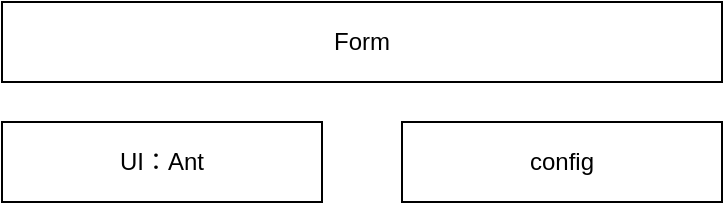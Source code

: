 <mxfile version="13.5.1" type="device" pages="4"><diagram id="xkU3e0aQO9ldfEydYXU0" name="石器时代"><mxGraphModel dx="1412" dy="774" grid="1" gridSize="10" guides="1" tooltips="1" connect="1" arrows="1" fold="1" page="1" pageScale="1" pageWidth="827" pageHeight="1169" math="0" shadow="0"><root><mxCell id="0"/><mxCell id="1" parent="0"/><mxCell id="-Vu8YWI_Y_URsqGdmSTC-1" value="UI：Ant" style="rounded=0;whiteSpace=wrap;html=1;" parent="1" vertex="1"><mxGeometry x="240" y="180" width="160" height="40" as="geometry"/></mxCell><mxCell id="-Vu8YWI_Y_URsqGdmSTC-2" value="Form" style="rounded=0;whiteSpace=wrap;html=1;" parent="1" vertex="1"><mxGeometry x="240" y="120" width="360" height="40" as="geometry"/></mxCell><mxCell id="-Vu8YWI_Y_URsqGdmSTC-3" value="config" style="rounded=0;whiteSpace=wrap;html=1;" parent="1" vertex="1"><mxGeometry x="440" y="180" width="160" height="40" as="geometry"/></mxCell></root></mxGraphModel></diagram><diagram id="Eoz73j2z31HzlSoRCe2x" name="工业时代"><mxGraphModel dx="1412" dy="774" grid="1" gridSize="10" guides="1" tooltips="1" connect="1" arrows="1" fold="1" page="1" pageScale="1" pageWidth="827" pageHeight="1169" math="0" shadow="0"><root><mxCell id="q7L3DH_kADS9RCYx1ohc-0"/><mxCell id="q7L3DH_kADS9RCYx1ohc-1" parent="q7L3DH_kADS9RCYx1ohc-0"/><mxCell id="xdeERWeUfWmktWyefoi8-0" value="UI" style="rounded=0;whiteSpace=wrap;html=1;" parent="q7L3DH_kADS9RCYx1ohc-1" vertex="1"><mxGeometry x="240" y="180" width="260" height="40" as="geometry"/></mxCell><mxCell id="BzsT4eHCyV9L0y-XU1ZH-0" style="edgeStyle=orthogonalEdgeStyle;rounded=0;orthogonalLoop=1;jettySize=auto;html=1;exitX=0.25;exitY=1;exitDx=0;exitDy=0;entryX=0.423;entryY=0.025;entryDx=0;entryDy=0;entryPerimeter=0;" parent="q7L3DH_kADS9RCYx1ohc-1" source="xdeERWeUfWmktWyefoi8-1" target="xdeERWeUfWmktWyefoi8-0" edge="1"><mxGeometry relative="1" as="geometry"/></mxCell><mxCell id="BzsT4eHCyV9L0y-XU1ZH-1" value="FormApi" style="edgeLabel;html=1;align=center;verticalAlign=middle;resizable=0;points=[];" parent="BzsT4eHCyV9L0y-XU1ZH-0" vertex="1" connectable="0"><mxGeometry x="-0.246" y="4" relative="1" as="geometry"><mxPoint as="offset"/></mxGeometry></mxCell><mxCell id="xdeERWeUfWmktWyefoi8-1" value="Form-Create" style="rounded=0;whiteSpace=wrap;html=1;" parent="q7L3DH_kADS9RCYx1ohc-1" vertex="1"><mxGeometry x="240" y="80" width="440" height="40" as="geometry"/></mxCell><mxCell id="xdeERWeUfWmktWyefoi8-3" value="Element" style="rounded=0;whiteSpace=wrap;html=1;" parent="q7L3DH_kADS9RCYx1ohc-1" vertex="1"><mxGeometry x="240" y="240" width="80" height="40" as="geometry"/></mxCell><mxCell id="xdeERWeUfWmktWyefoi8-4" value="Ant" style="rounded=0;whiteSpace=wrap;html=1;" parent="q7L3DH_kADS9RCYx1ohc-1" vertex="1"><mxGeometry x="330" y="240" width="80" height="40" as="geometry"/></mxCell><mxCell id="xdeERWeUfWmktWyefoi8-5" value="IView" style="rounded=0;whiteSpace=wrap;html=1;" parent="q7L3DH_kADS9RCYx1ohc-1" vertex="1"><mxGeometry x="420" y="240" width="80" height="40" as="geometry"/></mxCell><mxCell id="H7sPulnnIRcCgkkm1Htg-1" style="edgeStyle=orthogonalEdgeStyle;rounded=0;orthogonalLoop=1;jettySize=auto;html=1;exitX=0.5;exitY=0;exitDx=0;exitDy=0;entryX=0.818;entryY=1;entryDx=0;entryDy=0;entryPerimeter=0;" parent="q7L3DH_kADS9RCYx1ohc-1" source="H7sPulnnIRcCgkkm1Htg-0" target="xdeERWeUfWmktWyefoi8-1" edge="1"><mxGeometry relative="1" as="geometry"/></mxCell><mxCell id="H7sPulnnIRcCgkkm1Htg-0" value="config: Rule" style="rounded=0;whiteSpace=wrap;html=1;" parent="q7L3DH_kADS9RCYx1ohc-1" vertex="1"><mxGeometry x="520" y="180" width="160" height="100" as="geometry"/></mxCell></root></mxGraphModel></diagram><diagram id="8iT4rtBJwzKDMYt02mOH" name="信息时代_form"><mxGraphModel dx="1412" dy="774" grid="1" gridSize="10" guides="1" tooltips="1" connect="1" arrows="1" fold="1" page="1" pageScale="1" pageWidth="1169" pageHeight="1654" math="0" shadow="0"><root><mxCell id="RnJkyWif2cYiV3awQ9Ky-0"/><mxCell id="RnJkyWif2cYiV3awQ9Ky-1" parent="RnJkyWif2cYiV3awQ9Ky-0"/><mxCell id="RnJkyWif2cYiV3awQ9Ky-2" value="UI" style="rounded=0;whiteSpace=wrap;html=1;" parent="RnJkyWif2cYiV3awQ9Ky-1" vertex="1"><mxGeometry x="160" y="260" width="260" height="40" as="geometry"/></mxCell><mxCell id="RnJkyWif2cYiV3awQ9Ky-3" style="edgeStyle=orthogonalEdgeStyle;rounded=0;orthogonalLoop=1;jettySize=auto;html=1;exitX=0.25;exitY=1;exitDx=0;exitDy=0;entryX=0.423;entryY=0.025;entryDx=0;entryDy=0;entryPerimeter=0;" parent="RnJkyWif2cYiV3awQ9Ky-1" source="RnJkyWif2cYiV3awQ9Ky-5" target="RnJkyWif2cYiV3awQ9Ky-2" edge="1"><mxGeometry relative="1" as="geometry"/></mxCell><mxCell id="RnJkyWif2cYiV3awQ9Ky-4" value="FormApi" style="edgeLabel;html=1;align=center;verticalAlign=middle;resizable=0;points=[];" parent="RnJkyWif2cYiV3awQ9Ky-3" vertex="1" connectable="0"><mxGeometry x="-0.246" y="4" relative="1" as="geometry"><mxPoint as="offset"/></mxGeometry></mxCell><mxCell id="RnJkyWif2cYiV3awQ9Ky-5" value="Form-Create" style="rounded=0;whiteSpace=wrap;html=1;" parent="RnJkyWif2cYiV3awQ9Ky-1" vertex="1"><mxGeometry x="160" y="180" width="440" height="40" as="geometry"/></mxCell><mxCell id="RnJkyWif2cYiV3awQ9Ky-6" value="Element" style="rounded=0;whiteSpace=wrap;html=1;" parent="RnJkyWif2cYiV3awQ9Ky-1" vertex="1"><mxGeometry x="160" y="320" width="80" height="40" as="geometry"/></mxCell><mxCell id="RnJkyWif2cYiV3awQ9Ky-7" value="Ant" style="rounded=0;whiteSpace=wrap;html=1;" parent="RnJkyWif2cYiV3awQ9Ky-1" vertex="1"><mxGeometry x="250" y="320" width="80" height="40" as="geometry"/></mxCell><mxCell id="RnJkyWif2cYiV3awQ9Ky-8" value="IView" style="rounded=0;whiteSpace=wrap;html=1;" parent="RnJkyWif2cYiV3awQ9Ky-1" vertex="1"><mxGeometry x="340" y="320" width="80" height="40" as="geometry"/></mxCell><mxCell id="RnJkyWif2cYiV3awQ9Ky-9" style="edgeStyle=orthogonalEdgeStyle;rounded=0;orthogonalLoop=1;jettySize=auto;html=1;exitX=0.5;exitY=0;exitDx=0;exitDy=0;entryX=0.818;entryY=1;entryDx=0;entryDy=0;entryPerimeter=0;" parent="RnJkyWif2cYiV3awQ9Ky-1" source="RnJkyWif2cYiV3awQ9Ky-10" target="RnJkyWif2cYiV3awQ9Ky-5" edge="1"><mxGeometry relative="1" as="geometry"/></mxCell><mxCell id="RnJkyWif2cYiV3awQ9Ky-10" value="config: Rule" style="rounded=0;whiteSpace=wrap;html=1;" parent="RnJkyWif2cYiV3awQ9Ky-1" vertex="1"><mxGeometry x="440" y="260" width="160" height="100" as="geometry"/></mxCell><mxCell id="1AMMHzmoiyeJzBX058Lu-2" value="" style="endArrow=none;dashed=1;html=1;dashPattern=1 3;strokeWidth=2;" parent="RnJkyWif2cYiV3awQ9Ky-1" edge="1"><mxGeometry width="50" height="50" relative="1" as="geometry"><mxPoint x="40" y="160" as="sourcePoint"/><mxPoint x="600" y="160" as="targetPoint"/></mxGeometry></mxCell><mxCell id="1AMMHzmoiyeJzBX058Lu-3" value="" style="endArrow=none;dashed=1;html=1;dashPattern=1 3;strokeWidth=2;" parent="RnJkyWif2cYiV3awQ9Ky-1" edge="1"><mxGeometry width="50" height="50" relative="1" as="geometry"><mxPoint x="40" y="380" as="sourcePoint"/><mxPoint x="600" y="380" as="targetPoint"/></mxGeometry></mxCell><mxCell id="1AMMHzmoiyeJzBX058Lu-4" value="Component" style="text;html=1;strokeColor=none;fillColor=none;align=center;verticalAlign=middle;whiteSpace=wrap;rounded=0;" parent="RnJkyWif2cYiV3awQ9Ky-1" vertex="1"><mxGeometry x="60" y="250" width="40" height="20" as="geometry"/></mxCell><mxCell id="1AMMHzmoiyeJzBX058Lu-7" style="edgeStyle=orthogonalEdgeStyle;rounded=0;orthogonalLoop=1;jettySize=auto;html=1;exitX=0.75;exitY=0;exitDx=0;exitDy=0;entryX=0.313;entryY=1;entryDx=0;entryDy=0;entryPerimeter=0;" parent="RnJkyWif2cYiV3awQ9Ky-1" source="1AMMHzmoiyeJzBX058Lu-6" target="RnJkyWif2cYiV3awQ9Ky-10" edge="1"><mxGeometry relative="1" as="geometry"/></mxCell><mxCell id="1AMMHzmoiyeJzBX058Lu-8" value="Field 数据转换" style="edgeLabel;html=1;align=center;verticalAlign=middle;resizable=0;points=[];" parent="1AMMHzmoiyeJzBX058Lu-7" vertex="1" connectable="0"><mxGeometry x="0.001" y="-8" relative="1" as="geometry"><mxPoint x="-6" y="8" as="offset"/></mxGeometry></mxCell><mxCell id="1AMMHzmoiyeJzBX058Lu-9" style="edgeStyle=orthogonalEdgeStyle;rounded=0;orthogonalLoop=1;jettySize=auto;html=1;exitX=0.25;exitY=0;exitDx=0;exitDy=0;" parent="RnJkyWif2cYiV3awQ9Ky-1" source="1AMMHzmoiyeJzBX058Lu-6" edge="1"><mxGeometry relative="1" as="geometry"><mxPoint x="270" y="380" as="targetPoint"/></mxGeometry></mxCell><mxCell id="1AMMHzmoiyeJzBX058Lu-6" value="配置平台" style="rounded=0;whiteSpace=wrap;html=1;" parent="RnJkyWif2cYiV3awQ9Ky-1" vertex="1"><mxGeometry x="160" y="420" width="440" height="40" as="geometry"/></mxCell><mxCell id="1AMMHzmoiyeJzBX058Lu-10" value="CRUD" style="text;html=1;align=center;verticalAlign=middle;resizable=0;points=[];autosize=1;" parent="RnJkyWif2cYiV3awQ9Ky-1" vertex="1"><mxGeometry x="270" y="390" width="50" height="20" as="geometry"/></mxCell><mxCell id="1AMMHzmoiyeJzBX058Lu-11" value="" style="endArrow=none;dashed=1;html=1;dashPattern=1 3;strokeWidth=2;" parent="RnJkyWif2cYiV3awQ9Ky-1" edge="1"><mxGeometry width="50" height="50" relative="1" as="geometry"><mxPoint x="40" y="480" as="sourcePoint"/><mxPoint x="600" y="480" as="targetPoint"/></mxGeometry></mxCell><mxCell id="1AMMHzmoiyeJzBX058Lu-12" value="Model" style="text;html=1;strokeColor=none;fillColor=none;align=center;verticalAlign=middle;whiteSpace=wrap;rounded=0;" parent="RnJkyWif2cYiV3awQ9Ky-1" vertex="1"><mxGeometry x="60" y="420" width="40" height="20" as="geometry"/></mxCell><mxCell id="1AMMHzmoiyeJzBX058Lu-13" value="" style="endArrow=classic;html=1;" parent="RnJkyWif2cYiV3awQ9Ky-1" edge="1"><mxGeometry width="50" height="50" relative="1" as="geometry"><mxPoint x="620" y="320" as="sourcePoint"/><mxPoint x="700" y="320" as="targetPoint"/></mxGeometry></mxCell><mxCell id="1AMMHzmoiyeJzBX058Lu-14" value="&amp;lt;ConfForm appId=&quot;map&quot; schemaId=&quot;user_info&quot; /&amp;gt;" style="text;html=1;strokeColor=none;fillColor=none;align=left;verticalAlign=middle;whiteSpace=wrap;rounded=0;" parent="RnJkyWif2cYiV3awQ9Ky-1" vertex="1"><mxGeometry x="730" y="310" width="300" height="20" as="geometry"/></mxCell></root></mxGraphModel></diagram><diagram id="y796KROl1QvMaq1zbo_e" name="async_schema_description"><mxGraphModel dx="1412" dy="774" grid="1" gridSize="10" guides="1" tooltips="1" connect="1" arrows="1" fold="1" page="1" pageScale="1" pageWidth="1169" pageHeight="1654" math="0" shadow="0"><root><mxCell id="GZc3TmrvhlzPXoRJbksi-0"/><mxCell id="GZc3TmrvhlzPXoRJbksi-1" parent="GZc3TmrvhlzPXoRJbksi-0"/><mxCell id="GZc3TmrvhlzPXoRJbksi-6" style="edgeStyle=orthogonalEdgeStyle;rounded=0;orthogonalLoop=1;jettySize=auto;html=1;exitX=0.5;exitY=0;exitDx=0;exitDy=0;entryX=0.5;entryY=1;entryDx=0;entryDy=0;startArrow=none;startFill=0;endArrow=classic;endFill=1;" edge="1" parent="GZc3TmrvhlzPXoRJbksi-1" source="GZc3TmrvhlzPXoRJbksi-2" target="GZc3TmrvhlzPXoRJbksi-3"><mxGeometry relative="1" as="geometry"/></mxCell><mxCell id="GZc3TmrvhlzPXoRJbksi-7" value="desc table_name" style="edgeLabel;html=1;align=center;verticalAlign=middle;resizable=0;points=[];" vertex="1" connectable="0" parent="GZc3TmrvhlzPXoRJbksi-6"><mxGeometry x="-0.05" y="1" relative="1" as="geometry"><mxPoint as="offset"/></mxGeometry></mxCell><mxCell id="GZc3TmrvhlzPXoRJbksi-2" value="mysql" style="rounded=0;whiteSpace=wrap;html=1;" vertex="1" parent="GZc3TmrvhlzPXoRJbksi-1"><mxGeometry x="160" y="400" width="160" height="40" as="geometry"/></mxCell><mxCell id="GZc3TmrvhlzPXoRJbksi-9" style="edgeStyle=orthogonalEdgeStyle;rounded=0;orthogonalLoop=1;jettySize=auto;html=1;exitX=0.5;exitY=0;exitDx=0;exitDy=0;entryX=0.5;entryY=1;entryDx=0;entryDy=0;startArrow=none;startFill=0;endArrow=classic;endFill=1;" edge="1" parent="GZc3TmrvhlzPXoRJbksi-1" source="GZc3TmrvhlzPXoRJbksi-3" target="GZc3TmrvhlzPXoRJbksi-8"><mxGeometry relative="1" as="geometry"/></mxCell><mxCell id="GZc3TmrvhlzPXoRJbksi-10" value="api -&amp;gt; rule" style="edgeLabel;html=1;align=center;verticalAlign=middle;resizable=0;points=[];" vertex="1" connectable="0" parent="GZc3TmrvhlzPXoRJbksi-9"><mxGeometry x="0.125" relative="1" as="geometry"><mxPoint as="offset"/></mxGeometry></mxCell><mxCell id="GZc3TmrvhlzPXoRJbksi-3" value="server" style="rounded=0;whiteSpace=wrap;html=1;" vertex="1" parent="GZc3TmrvhlzPXoRJbksi-1"><mxGeometry x="160" y="280" width="160" height="40" as="geometry"/></mxCell><mxCell id="GZc3TmrvhlzPXoRJbksi-8" value="Form-Create" style="rounded=0;whiteSpace=wrap;html=1;" vertex="1" parent="GZc3TmrvhlzPXoRJbksi-1"><mxGeometry x="160" y="160" width="160" height="40" as="geometry"/></mxCell></root></mxGraphModel></diagram></mxfile>